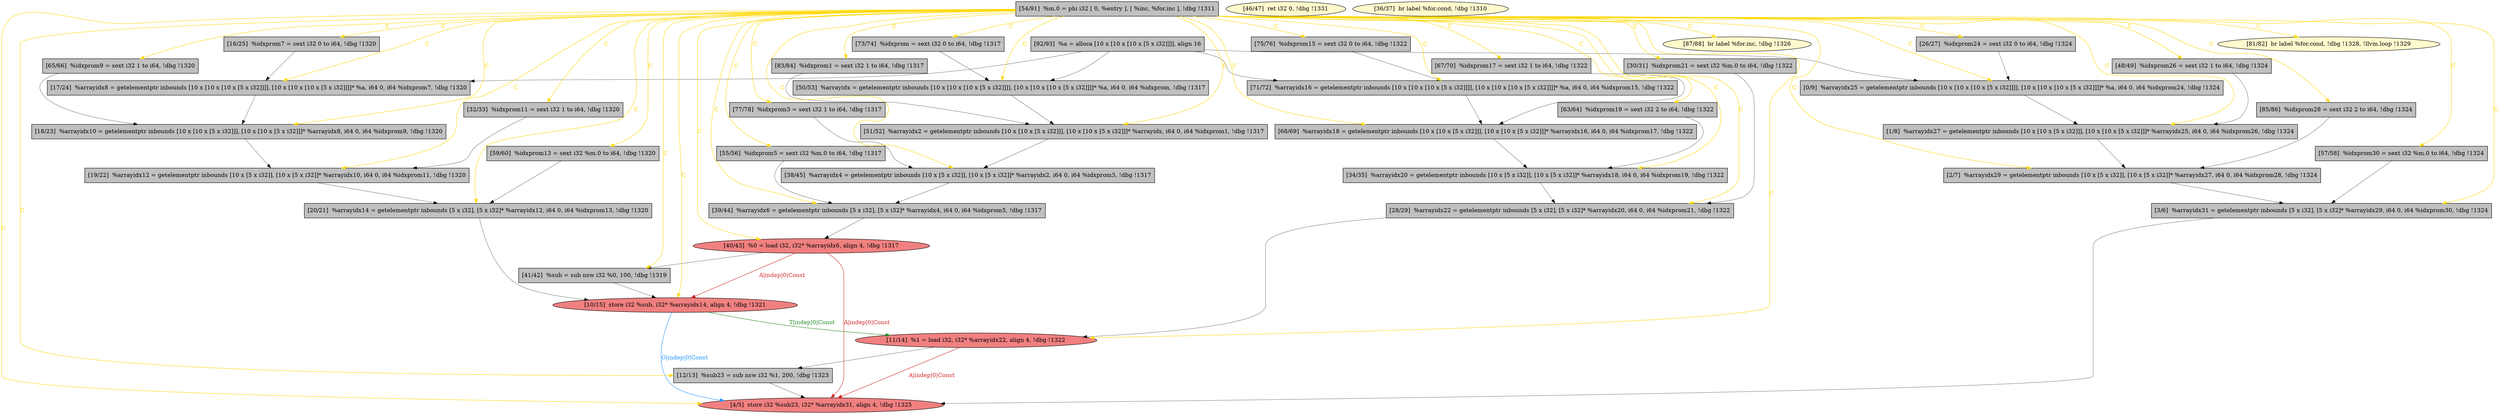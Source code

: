 
digraph G {


node152 [fillcolor=grey,label="[26/27]  %idxprom24 = sext i32 0 to i64, !dbg !1324",shape=rectangle,style=filled ]
node151 [fillcolor=grey,label="[30/31]  %idxprom21 = sext i32 %m.0 to i64, !dbg !1322",shape=rectangle,style=filled ]
node150 [fillcolor=grey,label="[32/33]  %idxprom11 = sext i32 1 to i64, !dbg !1320",shape=rectangle,style=filled ]
node148 [fillcolor=grey,label="[38/45]  %arrayidx4 = getelementptr inbounds [10 x [5 x i32]], [10 x [5 x i32]]* %arrayidx2, i64 0, i64 %idxprom3, !dbg !1317",shape=rectangle,style=filled ]
node147 [fillcolor=grey,label="[39/44]  %arrayidx6 = getelementptr inbounds [5 x i32], [5 x i32]* %arrayidx4, i64 0, i64 %idxprom5, !dbg !1317",shape=rectangle,style=filled ]
node146 [fillcolor=lemonchiffon,label="[46/47]  ret i32 0, !dbg !1331",shape=ellipse,style=filled ]
node145 [fillcolor=grey,label="[50/53]  %arrayidx = getelementptr inbounds [10 x [10 x [10 x [5 x i32]]]], [10 x [10 x [10 x [5 x i32]]]]* %a, i64 0, i64 %idxprom, !dbg !1317",shape=rectangle,style=filled ]
node115 [fillcolor=lightcoral,label="[10/15]  store i32 %sub, i32* %arrayidx14, align 4, !dbg !1321",shape=ellipse,style=filled ]
node124 [fillcolor=grey,label="[12/13]  %sub23 = sub nsw i32 %1, 200, !dbg !1323",shape=rectangle,style=filled ]
node121 [fillcolor=grey,label="[67/70]  %idxprom17 = sext i32 1 to i64, !dbg !1322",shape=rectangle,style=filled ]
node112 [fillcolor=grey,label="[19/22]  %arrayidx12 = getelementptr inbounds [10 x [5 x i32]], [10 x [5 x i32]]* %arrayidx10, i64 0, i64 %idxprom11, !dbg !1320",shape=rectangle,style=filled ]
node139 [fillcolor=grey,label="[75/76]  %idxprom15 = sext i32 0 to i64, !dbg !1322",shape=rectangle,style=filled ]
node141 [fillcolor=lightcoral,label="[4/5]  store i32 %sub23, i32* %arrayidx31, align 4, !dbg !1325",shape=ellipse,style=filled ]
node119 [fillcolor=grey,label="[71/72]  %arrayidx16 = getelementptr inbounds [10 x [10 x [10 x [5 x i32]]]], [10 x [10 x [10 x [5 x i32]]]]* %a, i64 0, i64 %idxprom15, !dbg !1322",shape=rectangle,style=filled ]
node118 [fillcolor=grey,label="[48/49]  %idxprom26 = sext i32 1 to i64, !dbg !1324",shape=rectangle,style=filled ]
node120 [fillcolor=grey,label="[73/74]  %idxprom = sext i32 0 to i64, !dbg !1317",shape=rectangle,style=filled ]
node117 [fillcolor=grey,label="[51/52]  %arrayidx2 = getelementptr inbounds [10 x [10 x [5 x i32]]], [10 x [10 x [5 x i32]]]* %arrayidx, i64 0, i64 %idxprom1, !dbg !1317",shape=rectangle,style=filled ]
node113 [fillcolor=grey,label="[28/29]  %arrayidx22 = getelementptr inbounds [5 x i32], [5 x i32]* %arrayidx20, i64 0, i64 %idxprom21, !dbg !1322",shape=rectangle,style=filled ]
node143 [fillcolor=grey,label="[55/56]  %idxprom5 = sext i32 %m.0 to i64, !dbg !1317",shape=rectangle,style=filled ]
node116 [fillcolor=grey,label="[0/9]  %arrayidx25 = getelementptr inbounds [10 x [10 x [10 x [5 x i32]]]], [10 x [10 x [10 x [5 x i32]]]]* %a, i64 0, i64 %idxprom24, !dbg !1324",shape=rectangle,style=filled ]
node133 [fillcolor=grey,label="[1/8]  %arrayidx27 = getelementptr inbounds [10 x [10 x [5 x i32]]], [10 x [10 x [5 x i32]]]* %arrayidx25, i64 0, i64 %idxprom26, !dbg !1324",shape=rectangle,style=filled ]
node110 [fillcolor=grey,label="[41/42]  %sub = sub nsw i32 %0, 100, !dbg !1319",shape=rectangle,style=filled ]
node135 [fillcolor=grey,label="[85/86]  %idxprom28 = sext i32 2 to i64, !dbg !1324",shape=rectangle,style=filled ]
node138 [fillcolor=grey,label="[83/84]  %idxprom1 = sext i32 1 to i64, !dbg !1317",shape=rectangle,style=filled ]
node123 [fillcolor=grey,label="[63/64]  %idxprom19 = sext i32 2 to i64, !dbg !1322",shape=rectangle,style=filled ]
node109 [fillcolor=grey,label="[20/21]  %arrayidx14 = getelementptr inbounds [5 x i32], [5 x i32]* %arrayidx12, i64 0, i64 %idxprom13, !dbg !1320",shape=rectangle,style=filled ]
node114 [fillcolor=grey,label="[16/25]  %idxprom7 = sext i32 0 to i64, !dbg !1320",shape=rectangle,style=filled ]
node111 [fillcolor=grey,label="[77/78]  %idxprom3 = sext i32 1 to i64, !dbg !1317",shape=rectangle,style=filled ]
node125 [fillcolor=grey,label="[92/93]  %a = alloca [10 x [10 x [10 x [5 x i32]]]], align 16",shape=rectangle,style=filled ]
node129 [fillcolor=grey,label="[17/24]  %arrayidx8 = getelementptr inbounds [10 x [10 x [10 x [5 x i32]]]], [10 x [10 x [10 x [5 x i32]]]]* %a, i64 0, i64 %idxprom7, !dbg !1320",shape=rectangle,style=filled ]
node130 [fillcolor=grey,label="[2/7]  %arrayidx29 = getelementptr inbounds [10 x [5 x i32]], [10 x [5 x i32]]* %arrayidx27, i64 0, i64 %idxprom28, !dbg !1324",shape=rectangle,style=filled ]
node136 [fillcolor=grey,label="[18/23]  %arrayidx10 = getelementptr inbounds [10 x [10 x [5 x i32]]], [10 x [10 x [5 x i32]]]* %arrayidx8, i64 0, i64 %idxprom9, !dbg !1320",shape=rectangle,style=filled ]
node126 [fillcolor=grey,label="[59/60]  %idxprom13 = sext i32 %m.0 to i64, !dbg !1320",shape=rectangle,style=filled ]
node127 [fillcolor=lemonchiffon,label="[87/88]  br label %for.inc, !dbg !1326",shape=ellipse,style=filled ]
node128 [fillcolor=grey,label="[68/69]  %arrayidx18 = getelementptr inbounds [10 x [10 x [5 x i32]]], [10 x [10 x [5 x i32]]]* %arrayidx16, i64 0, i64 %idxprom17, !dbg !1322",shape=rectangle,style=filled ]
node149 [fillcolor=lemonchiffon,label="[36/37]  br label %for.cond, !dbg !1310",shape=ellipse,style=filled ]
node131 [fillcolor=grey,label="[57/58]  %idxprom30 = sext i32 %m.0 to i64, !dbg !1324",shape=rectangle,style=filled ]
node132 [fillcolor=grey,label="[3/6]  %arrayidx31 = getelementptr inbounds [5 x i32], [5 x i32]* %arrayidx29, i64 0, i64 %idxprom30, !dbg !1324",shape=rectangle,style=filled ]
node122 [fillcolor=grey,label="[65/66]  %idxprom9 = sext i32 1 to i64, !dbg !1320",shape=rectangle,style=filled ]
node134 [fillcolor=lightcoral,label="[11/14]  %1 = load i32, i32* %arrayidx22, align 4, !dbg !1322",shape=ellipse,style=filled ]
node137 [fillcolor=grey,label="[34/35]  %arrayidx20 = getelementptr inbounds [10 x [5 x i32]], [10 x [5 x i32]]* %arrayidx18, i64 0, i64 %idxprom19, !dbg !1322",shape=rectangle,style=filled ]
node142 [fillcolor=lemonchiffon,label="[81/82]  br label %for.cond, !dbg !1328, !llvm.loop !1329",shape=ellipse,style=filled ]
node140 [fillcolor=lightcoral,label="[40/43]  %0 = load i32, i32* %arrayidx6, align 4, !dbg !1317",shape=ellipse,style=filled ]
node144 [fillcolor=grey,label="[54/91]  %m.0 = phi i32 [ 0, %entry ], [ %inc, %for.inc ], !dbg !1311",shape=rectangle,style=filled ]

node140->node115 [style=solid,color=firebrick3,label="A|indep|0|Const",penwidth=1.0,fontcolor=firebrick3 ]
node140->node141 [style=solid,color=firebrick3,label="A|indep|0|Const",penwidth=1.0,fontcolor=firebrick3 ]
node139->node119 [style=solid,color=black,label="",penwidth=0.5,fontcolor=black ]
node140->node110 [style=solid,color=black,label="",penwidth=0.5,fontcolor=black ]
node125->node129 [style=solid,color=black,label="",penwidth=0.5,fontcolor=black ]
node111->node148 [style=solid,color=black,label="",penwidth=0.5,fontcolor=black ]
node143->node147 [style=solid,color=black,label="",penwidth=0.5,fontcolor=black ]
node130->node132 [style=solid,color=black,label="",penwidth=0.5,fontcolor=black ]
node144->node127 [style=solid,color=gold,label="C",penwidth=1.0,fontcolor=gold ]
node123->node137 [style=solid,color=black,label="",penwidth=0.5,fontcolor=black ]
node144->node128 [style=solid,color=gold,label="C",penwidth=1.0,fontcolor=gold ]
node144->node152 [style=solid,color=gold,label="C",penwidth=1.0,fontcolor=gold ]
node119->node128 [style=solid,color=black,label="",penwidth=0.5,fontcolor=black ]
node133->node130 [style=solid,color=black,label="",penwidth=0.5,fontcolor=black ]
node129->node136 [style=solid,color=black,label="",penwidth=0.5,fontcolor=black ]
node144->node112 [style=solid,color=gold,label="C",penwidth=1.0,fontcolor=gold ]
node151->node113 [style=solid,color=black,label="",penwidth=0.5,fontcolor=black ]
node138->node117 [style=solid,color=black,label="",penwidth=0.5,fontcolor=black ]
node125->node119 [style=solid,color=black,label="",penwidth=0.5,fontcolor=black ]
node144->node130 [style=solid,color=gold,label="C",penwidth=1.0,fontcolor=gold ]
node132->node141 [style=solid,color=black,label="",penwidth=0.5,fontcolor=black ]
node144->node113 [style=solid,color=gold,label="C",penwidth=1.0,fontcolor=gold ]
node144->node138 [style=solid,color=gold,label="C",penwidth=1.0,fontcolor=gold ]
node118->node133 [style=solid,color=black,label="",penwidth=0.5,fontcolor=black ]
node144->node142 [style=solid,color=gold,label="C",penwidth=1.0,fontcolor=gold ]
node144->node116 [style=solid,color=gold,label="C",penwidth=1.0,fontcolor=gold ]
node144->node123 [style=solid,color=gold,label="C",penwidth=1.0,fontcolor=gold ]
node144->node139 [style=solid,color=gold,label="C",penwidth=1.0,fontcolor=gold ]
node144->node148 [style=solid,color=gold,label="C",penwidth=1.0,fontcolor=gold ]
node112->node109 [style=solid,color=black,label="",penwidth=0.5,fontcolor=black ]
node137->node113 [style=solid,color=black,label="",penwidth=0.5,fontcolor=black ]
node109->node115 [style=solid,color=black,label="",penwidth=0.5,fontcolor=black ]
node125->node145 [style=solid,color=black,label="",penwidth=0.5,fontcolor=black ]
node144->node109 [style=solid,color=gold,label="C",penwidth=1.0,fontcolor=gold ]
node144->node114 [style=solid,color=gold,label="C",penwidth=1.0,fontcolor=gold ]
node144->node129 [style=solid,color=gold,label="C",penwidth=1.0,fontcolor=gold ]
node121->node128 [style=solid,color=black,label="",penwidth=0.5,fontcolor=black ]
node131->node132 [style=solid,color=black,label="",penwidth=0.5,fontcolor=black ]
node117->node148 [style=solid,color=black,label="",penwidth=0.5,fontcolor=black ]
node134->node141 [style=solid,color=firebrick3,label="A|indep|0|Const",penwidth=1.0,fontcolor=firebrick3 ]
node115->node141 [style=solid,color=dodgerblue,label="O|indep|0|Const",penwidth=1.0,fontcolor=dodgerblue ]
node144->node131 [style=solid,color=gold,label="C",penwidth=1.0,fontcolor=gold ]
node120->node145 [style=solid,color=black,label="",penwidth=0.5,fontcolor=black ]
node144->node141 [style=solid,color=gold,label="C",penwidth=1.0,fontcolor=gold ]
node135->node130 [style=solid,color=black,label="",penwidth=0.5,fontcolor=black ]
node144->node135 [style=solid,color=gold,label="C",penwidth=1.0,fontcolor=gold ]
node144->node120 [style=solid,color=gold,label="C",penwidth=1.0,fontcolor=gold ]
node113->node134 [style=solid,color=black,label="",penwidth=0.5,fontcolor=black ]
node126->node109 [style=solid,color=black,label="",penwidth=0.5,fontcolor=black ]
node116->node133 [style=solid,color=black,label="",penwidth=0.5,fontcolor=black ]
node144->node147 [style=solid,color=gold,label="C",penwidth=1.0,fontcolor=gold ]
node148->node147 [style=solid,color=black,label="",penwidth=0.5,fontcolor=black ]
node125->node116 [style=solid,color=black,label="",penwidth=0.5,fontcolor=black ]
node124->node141 [style=solid,color=black,label="",penwidth=0.5,fontcolor=black ]
node134->node124 [style=solid,color=black,label="",penwidth=0.5,fontcolor=black ]
node144->node122 [style=solid,color=gold,label="C",penwidth=1.0,fontcolor=gold ]
node114->node129 [style=solid,color=black,label="",penwidth=0.5,fontcolor=black ]
node144->node132 [style=solid,color=gold,label="C",penwidth=1.0,fontcolor=gold ]
node144->node119 [style=solid,color=gold,label="C",penwidth=1.0,fontcolor=gold ]
node122->node136 [style=solid,color=black,label="",penwidth=0.5,fontcolor=black ]
node110->node115 [style=solid,color=black,label="",penwidth=0.5,fontcolor=black ]
node144->node134 [style=solid,color=gold,label="C",penwidth=1.0,fontcolor=gold ]
node144->node143 [style=solid,color=gold,label="C",penwidth=1.0,fontcolor=gold ]
node144->node118 [style=solid,color=gold,label="C",penwidth=1.0,fontcolor=gold ]
node128->node137 [style=solid,color=black,label="",penwidth=0.5,fontcolor=black ]
node144->node110 [style=solid,color=gold,label="C",penwidth=1.0,fontcolor=gold ]
node144->node126 [style=solid,color=gold,label="C",penwidth=1.0,fontcolor=gold ]
node144->node111 [style=solid,color=gold,label="C",penwidth=1.0,fontcolor=gold ]
node144->node140 [style=solid,color=gold,label="C",penwidth=1.0,fontcolor=gold ]
node136->node112 [style=solid,color=black,label="",penwidth=0.5,fontcolor=black ]
node144->node115 [style=solid,color=gold,label="C",penwidth=1.0,fontcolor=gold ]
node152->node116 [style=solid,color=black,label="",penwidth=0.5,fontcolor=black ]
node115->node134 [style=solid,color=forestgreen,label="T|indep|0|Const",penwidth=1.0,fontcolor=forestgreen ]
node144->node117 [style=solid,color=gold,label="C",penwidth=1.0,fontcolor=gold ]
node144->node121 [style=solid,color=gold,label="C",penwidth=1.0,fontcolor=gold ]
node144->node124 [style=solid,color=gold,label="C",penwidth=1.0,fontcolor=gold ]
node150->node112 [style=solid,color=black,label="",penwidth=0.5,fontcolor=black ]
node145->node117 [style=solid,color=black,label="",penwidth=0.5,fontcolor=black ]
node144->node145 [style=solid,color=gold,label="C",penwidth=1.0,fontcolor=gold ]
node144->node133 [style=solid,color=gold,label="C",penwidth=1.0,fontcolor=gold ]
node144->node136 [style=solid,color=gold,label="C",penwidth=1.0,fontcolor=gold ]
node144->node137 [style=solid,color=gold,label="C",penwidth=1.0,fontcolor=gold ]
node144->node150 [style=solid,color=gold,label="C",penwidth=1.0,fontcolor=gold ]
node144->node151 [style=solid,color=gold,label="C",penwidth=1.0,fontcolor=gold ]
node147->node140 [style=solid,color=black,label="",penwidth=0.5,fontcolor=black ]


}
